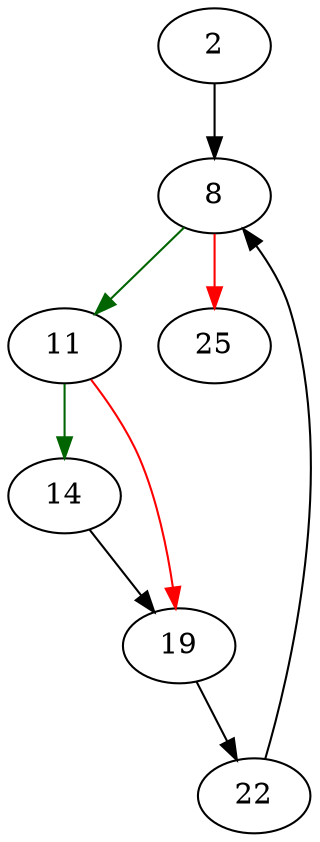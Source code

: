 strict digraph "main" {
	// Node definitions.
	2 [entry=true];
	8;
	11;
	25;
	14;
	19;
	22;

	// Edge definitions.
	2 -> 8;
	8 -> 11 [
		color=darkgreen
	];
	8 -> 25 [
		color=red
	];
	11 -> 14 [
		color=darkgreen
	];
	11 -> 19 [
		color=red
	];
	14 -> 19;
	19 -> 22;
	22 -> 8;
}
